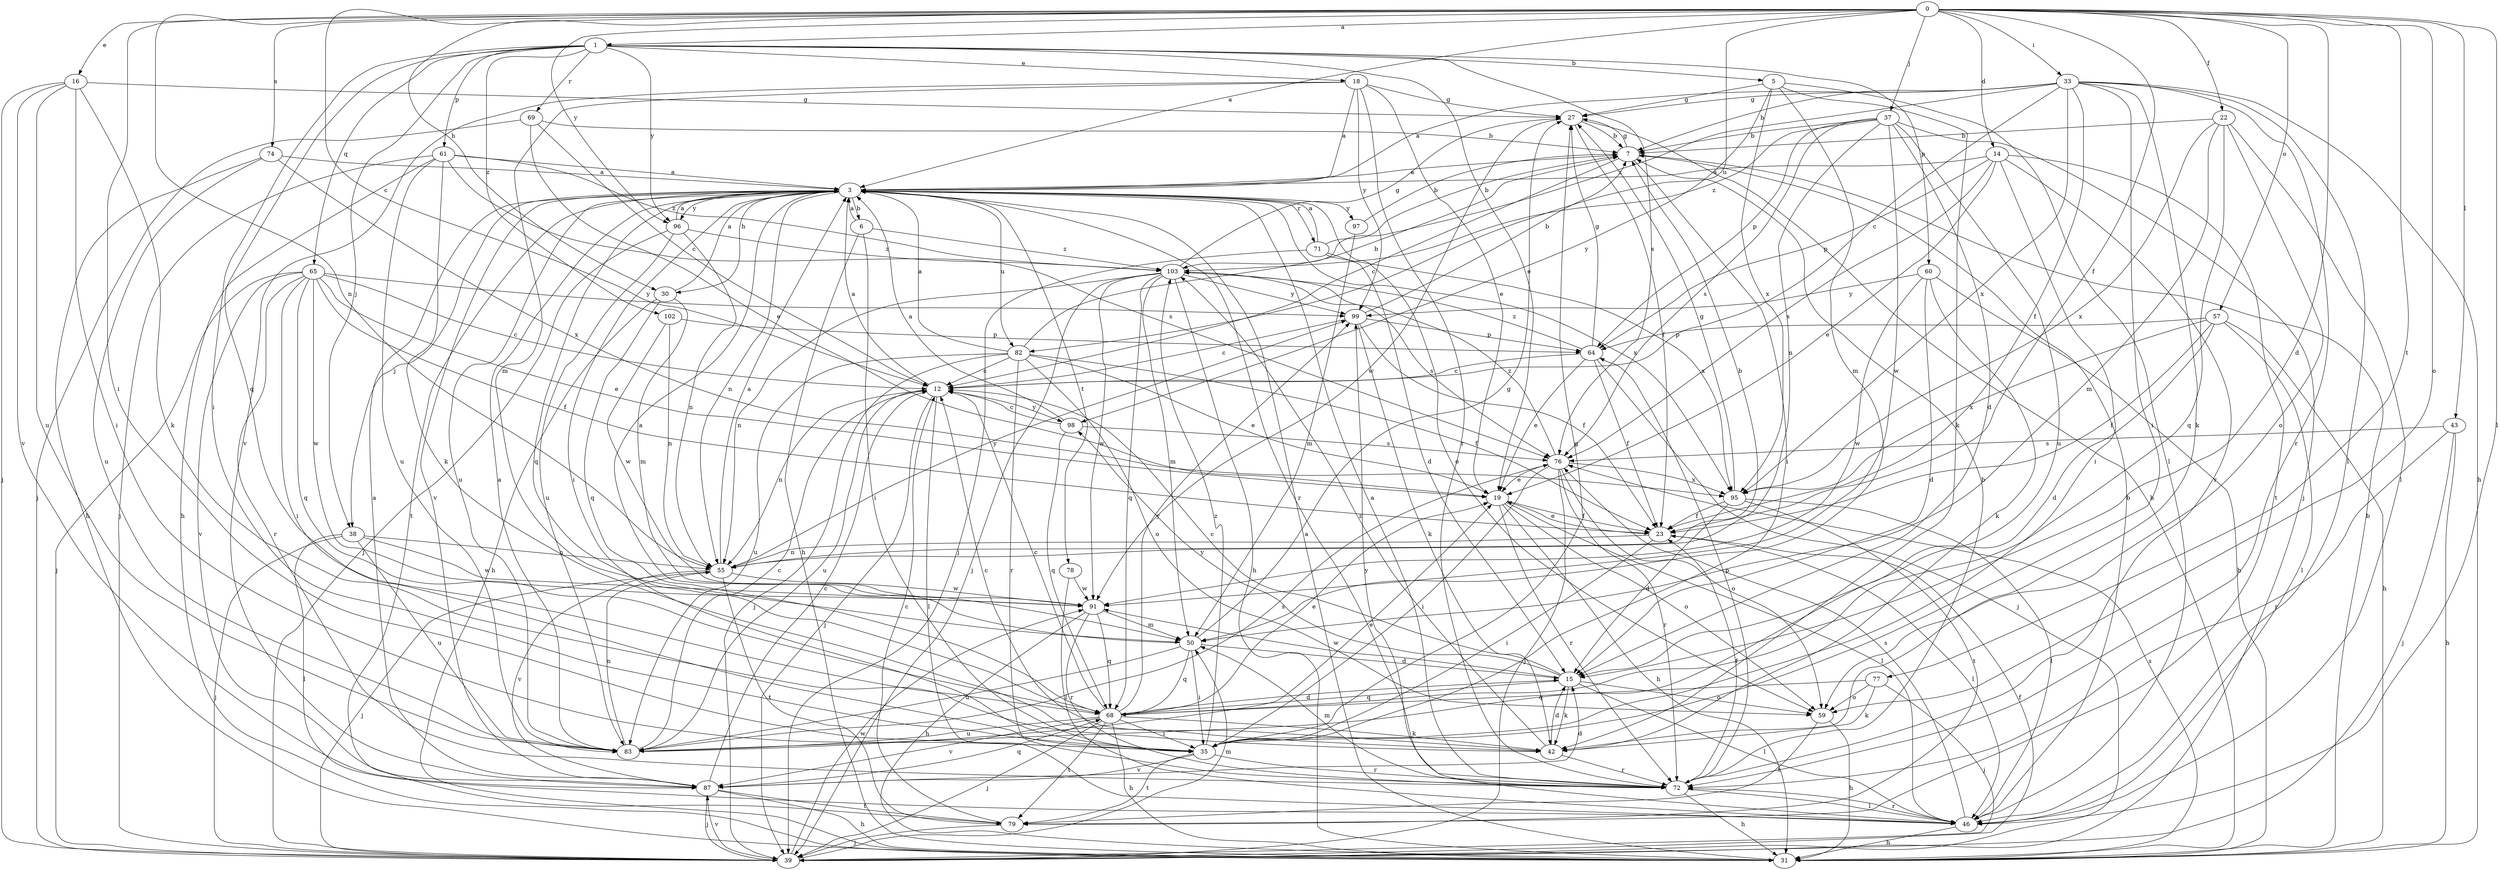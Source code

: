 strict digraph  {
0;
1;
3;
5;
6;
7;
12;
14;
15;
16;
18;
19;
22;
23;
27;
30;
31;
33;
35;
37;
38;
39;
42;
43;
46;
50;
55;
57;
59;
60;
61;
64;
65;
68;
69;
71;
72;
74;
76;
77;
78;
79;
82;
83;
87;
91;
95;
96;
97;
98;
99;
102;
103;
0 -> 1  [label=a];
0 -> 3  [label=a];
0 -> 12  [label=c];
0 -> 14  [label=d];
0 -> 15  [label=d];
0 -> 16  [label=e];
0 -> 22  [label=f];
0 -> 23  [label=f];
0 -> 30  [label=h];
0 -> 33  [label=i];
0 -> 35  [label=i];
0 -> 37  [label=j];
0 -> 43  [label=l];
0 -> 46  [label=l];
0 -> 55  [label=n];
0 -> 57  [label=o];
0 -> 59  [label=o];
0 -> 74  [label=s];
0 -> 77  [label=t];
0 -> 82  [label=u];
0 -> 96  [label=y];
1 -> 5  [label=b];
1 -> 18  [label=e];
1 -> 19  [label=e];
1 -> 35  [label=i];
1 -> 38  [label=j];
1 -> 60  [label=p];
1 -> 61  [label=p];
1 -> 65  [label=q];
1 -> 68  [label=q];
1 -> 69  [label=r];
1 -> 76  [label=s];
1 -> 96  [label=y];
1 -> 102  [label=z];
3 -> 6  [label=b];
3 -> 30  [label=h];
3 -> 35  [label=i];
3 -> 38  [label=j];
3 -> 55  [label=n];
3 -> 59  [label=o];
3 -> 68  [label=q];
3 -> 71  [label=r];
3 -> 72  [label=r];
3 -> 78  [label=t];
3 -> 79  [label=t];
3 -> 82  [label=u];
3 -> 83  [label=u];
3 -> 87  [label=v];
3 -> 95  [label=x];
3 -> 96  [label=y];
3 -> 97  [label=y];
5 -> 27  [label=g];
5 -> 42  [label=k];
5 -> 46  [label=l];
5 -> 50  [label=m];
5 -> 95  [label=x];
5 -> 98  [label=y];
6 -> 3  [label=a];
6 -> 31  [label=h];
6 -> 35  [label=i];
6 -> 103  [label=z];
7 -> 3  [label=a];
7 -> 12  [label=c];
7 -> 27  [label=g];
7 -> 35  [label=i];
12 -> 3  [label=a];
12 -> 39  [label=j];
12 -> 46  [label=l];
12 -> 55  [label=n];
12 -> 83  [label=u];
12 -> 98  [label=y];
14 -> 3  [label=a];
14 -> 19  [label=e];
14 -> 35  [label=i];
14 -> 64  [label=p];
14 -> 72  [label=r];
14 -> 76  [label=s];
14 -> 79  [label=t];
15 -> 12  [label=c];
15 -> 42  [label=k];
15 -> 46  [label=l];
15 -> 59  [label=o];
15 -> 68  [label=q];
15 -> 91  [label=w];
15 -> 98  [label=y];
16 -> 27  [label=g];
16 -> 35  [label=i];
16 -> 39  [label=j];
16 -> 42  [label=k];
16 -> 83  [label=u];
16 -> 87  [label=v];
18 -> 3  [label=a];
18 -> 19  [label=e];
18 -> 27  [label=g];
18 -> 50  [label=m];
18 -> 72  [label=r];
18 -> 87  [label=v];
18 -> 99  [label=y];
19 -> 23  [label=f];
19 -> 31  [label=h];
19 -> 46  [label=l];
19 -> 59  [label=o];
19 -> 72  [label=r];
22 -> 7  [label=b];
22 -> 46  [label=l];
22 -> 50  [label=m];
22 -> 59  [label=o];
22 -> 68  [label=q];
22 -> 95  [label=x];
23 -> 19  [label=e];
23 -> 35  [label=i];
23 -> 46  [label=l];
23 -> 55  [label=n];
27 -> 7  [label=b];
27 -> 23  [label=f];
27 -> 31  [label=h];
27 -> 91  [label=w];
30 -> 3  [label=a];
30 -> 31  [label=h];
30 -> 50  [label=m];
30 -> 68  [label=q];
31 -> 3  [label=a];
31 -> 7  [label=b];
31 -> 76  [label=s];
33 -> 3  [label=a];
33 -> 7  [label=b];
33 -> 12  [label=c];
33 -> 23  [label=f];
33 -> 27  [label=g];
33 -> 31  [label=h];
33 -> 35  [label=i];
33 -> 42  [label=k];
33 -> 46  [label=l];
33 -> 72  [label=r];
33 -> 95  [label=x];
33 -> 103  [label=z];
35 -> 27  [label=g];
35 -> 72  [label=r];
35 -> 79  [label=t];
35 -> 87  [label=v];
35 -> 103  [label=z];
37 -> 7  [label=b];
37 -> 15  [label=d];
37 -> 39  [label=j];
37 -> 55  [label=n];
37 -> 64  [label=p];
37 -> 76  [label=s];
37 -> 83  [label=u];
37 -> 91  [label=w];
37 -> 103  [label=z];
38 -> 39  [label=j];
38 -> 46  [label=l];
38 -> 55  [label=n];
38 -> 83  [label=u];
38 -> 91  [label=w];
39 -> 23  [label=f];
39 -> 50  [label=m];
39 -> 87  [label=v];
39 -> 91  [label=w];
42 -> 12  [label=c];
42 -> 15  [label=d];
42 -> 72  [label=r];
42 -> 103  [label=z];
43 -> 31  [label=h];
43 -> 39  [label=j];
43 -> 72  [label=r];
43 -> 76  [label=s];
46 -> 7  [label=b];
46 -> 31  [label=h];
46 -> 72  [label=r];
46 -> 76  [label=s];
46 -> 99  [label=y];
50 -> 3  [label=a];
50 -> 15  [label=d];
50 -> 27  [label=g];
50 -> 35  [label=i];
50 -> 68  [label=q];
50 -> 83  [label=u];
55 -> 3  [label=a];
55 -> 7  [label=b];
55 -> 39  [label=j];
55 -> 79  [label=t];
55 -> 87  [label=v];
55 -> 91  [label=w];
55 -> 99  [label=y];
57 -> 15  [label=d];
57 -> 23  [label=f];
57 -> 31  [label=h];
57 -> 46  [label=l];
57 -> 64  [label=p];
57 -> 95  [label=x];
59 -> 31  [label=h];
59 -> 79  [label=t];
60 -> 15  [label=d];
60 -> 31  [label=h];
60 -> 42  [label=k];
60 -> 91  [label=w];
60 -> 99  [label=y];
61 -> 3  [label=a];
61 -> 31  [label=h];
61 -> 39  [label=j];
61 -> 42  [label=k];
61 -> 76  [label=s];
61 -> 83  [label=u];
61 -> 103  [label=z];
64 -> 12  [label=c];
64 -> 19  [label=e];
64 -> 23  [label=f];
64 -> 27  [label=g];
64 -> 39  [label=j];
64 -> 103  [label=z];
65 -> 12  [label=c];
65 -> 19  [label=e];
65 -> 23  [label=f];
65 -> 35  [label=i];
65 -> 39  [label=j];
65 -> 68  [label=q];
65 -> 72  [label=r];
65 -> 87  [label=v];
65 -> 91  [label=w];
65 -> 99  [label=y];
68 -> 12  [label=c];
68 -> 15  [label=d];
68 -> 19  [label=e];
68 -> 31  [label=h];
68 -> 35  [label=i];
68 -> 39  [label=j];
68 -> 42  [label=k];
68 -> 79  [label=t];
68 -> 83  [label=u];
68 -> 87  [label=v];
68 -> 99  [label=y];
69 -> 7  [label=b];
69 -> 12  [label=c];
69 -> 19  [label=e];
69 -> 39  [label=j];
71 -> 3  [label=a];
71 -> 7  [label=b];
71 -> 15  [label=d];
71 -> 39  [label=j];
71 -> 95  [label=x];
72 -> 3  [label=a];
72 -> 7  [label=b];
72 -> 23  [label=f];
72 -> 31  [label=h];
72 -> 46  [label=l];
72 -> 50  [label=m];
72 -> 64  [label=p];
74 -> 3  [label=a];
74 -> 31  [label=h];
74 -> 83  [label=u];
74 -> 95  [label=x];
76 -> 19  [label=e];
76 -> 35  [label=i];
76 -> 39  [label=j];
76 -> 59  [label=o];
76 -> 72  [label=r];
76 -> 95  [label=x];
76 -> 103  [label=z];
77 -> 39  [label=j];
77 -> 42  [label=k];
77 -> 59  [label=o];
77 -> 68  [label=q];
78 -> 46  [label=l];
78 -> 91  [label=w];
79 -> 12  [label=c];
79 -> 39  [label=j];
82 -> 3  [label=a];
82 -> 7  [label=b];
82 -> 12  [label=c];
82 -> 19  [label=e];
82 -> 23  [label=f];
82 -> 39  [label=j];
82 -> 59  [label=o];
82 -> 72  [label=r];
82 -> 83  [label=u];
83 -> 3  [label=a];
83 -> 12  [label=c];
83 -> 19  [label=e];
83 -> 55  [label=n];
83 -> 76  [label=s];
87 -> 3  [label=a];
87 -> 12  [label=c];
87 -> 15  [label=d];
87 -> 31  [label=h];
87 -> 39  [label=j];
87 -> 68  [label=q];
87 -> 79  [label=t];
91 -> 31  [label=h];
91 -> 50  [label=m];
91 -> 68  [label=q];
91 -> 72  [label=r];
95 -> 15  [label=d];
95 -> 23  [label=f];
95 -> 27  [label=g];
95 -> 46  [label=l];
95 -> 79  [label=t];
96 -> 3  [label=a];
96 -> 39  [label=j];
96 -> 55  [label=n];
96 -> 83  [label=u];
96 -> 103  [label=z];
97 -> 7  [label=b];
97 -> 50  [label=m];
98 -> 3  [label=a];
98 -> 12  [label=c];
98 -> 68  [label=q];
98 -> 76  [label=s];
99 -> 7  [label=b];
99 -> 12  [label=c];
99 -> 23  [label=f];
99 -> 42  [label=k];
99 -> 64  [label=p];
102 -> 55  [label=n];
102 -> 64  [label=p];
102 -> 91  [label=w];
103 -> 27  [label=g];
103 -> 31  [label=h];
103 -> 39  [label=j];
103 -> 50  [label=m];
103 -> 55  [label=n];
103 -> 68  [label=q];
103 -> 76  [label=s];
103 -> 91  [label=w];
103 -> 99  [label=y];
}
